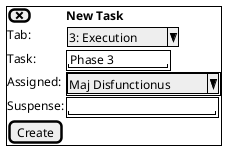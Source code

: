 @startsalt New Task Dialog
{
    {+
    
        [<&x>]     | <b>New Task</b>
        Tab:       | { ^3: Execution^ }
        Task:      | {+ "Phase 3     "}
        Assigned:  | {+ ^Maj Disfunctionus^ }
        Suspense:  | {+ "                  "}
        [Create] | .

    }
}
@endsalt